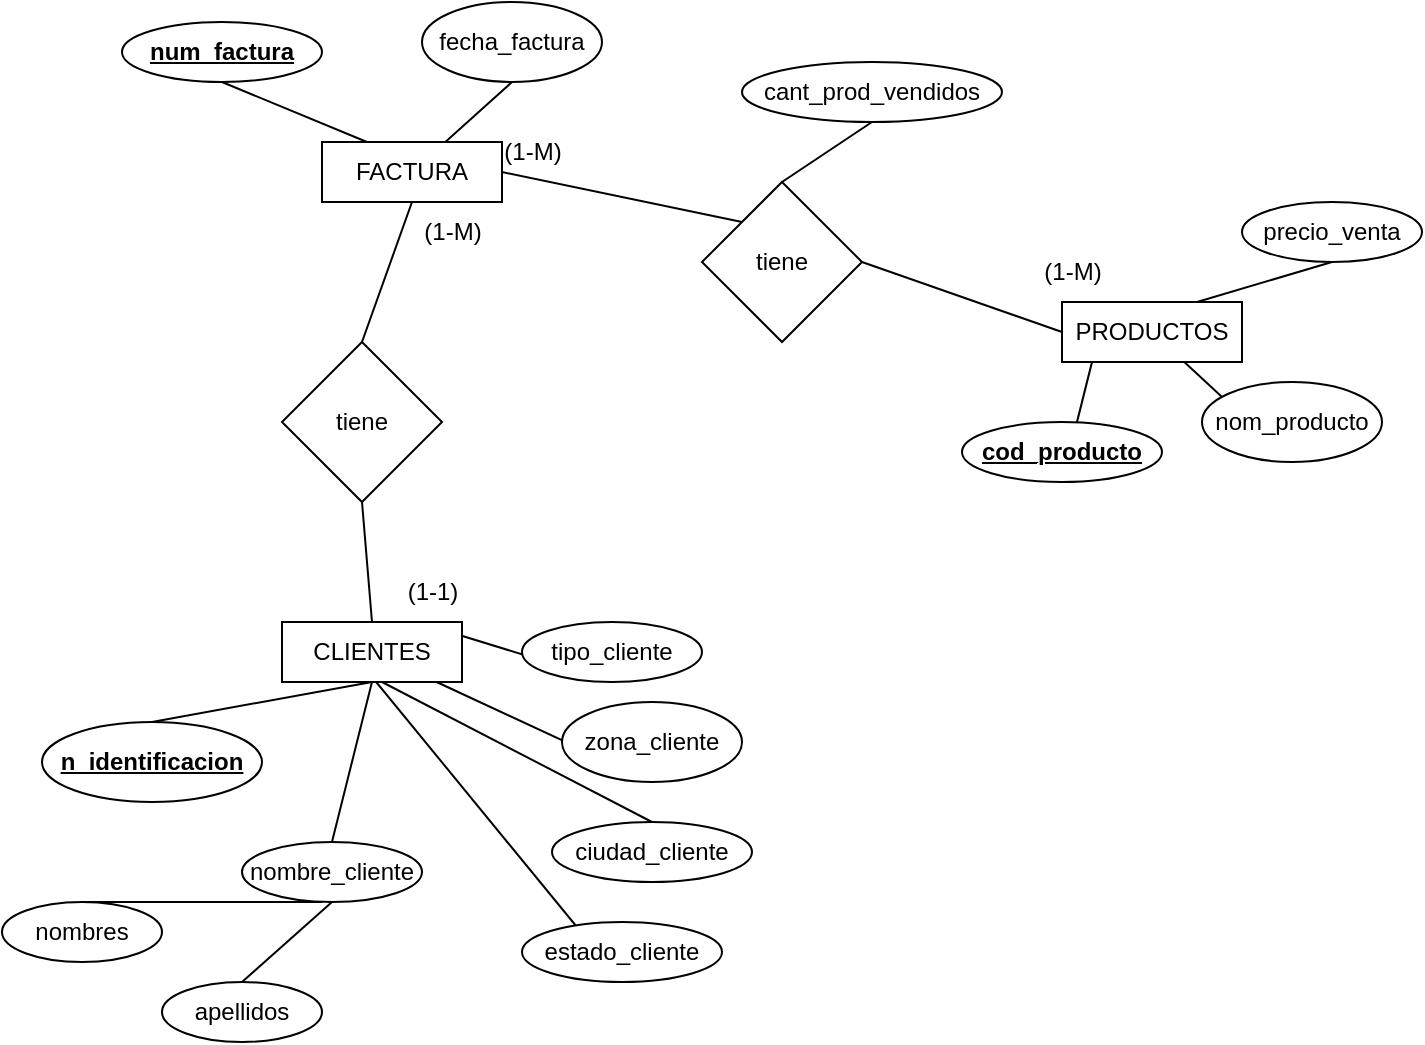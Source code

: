 <mxfile version="20.4.1" type="github" pages="2">
  <diagram id="UtNaahCvAxEFFnW9XZRR" name="Diagrama ER">
    <mxGraphModel dx="868" dy="482" grid="1" gridSize="10" guides="1" tooltips="1" connect="1" arrows="1" fold="1" page="1" pageScale="1" pageWidth="827" pageHeight="1169" math="0" shadow="0">
      <root>
        <mxCell id="0" />
        <mxCell id="1" parent="0" />
        <mxCell id="gGcTMoSV4CL3H9ExW-LD-4" style="rounded=0;orthogonalLoop=1;jettySize=auto;html=1;entryX=0.5;entryY=1;entryDx=0;entryDy=0;endArrow=none;endFill=0;" edge="1" parent="1" source="gGcTMoSV4CL3H9ExW-LD-1" target="gGcTMoSV4CL3H9ExW-LD-3">
          <mxGeometry relative="1" as="geometry" />
        </mxCell>
        <mxCell id="gGcTMoSV4CL3H9ExW-LD-5" style="edgeStyle=none;rounded=0;orthogonalLoop=1;jettySize=auto;html=1;exitX=0.25;exitY=0;exitDx=0;exitDy=0;entryX=0.5;entryY=1;entryDx=0;entryDy=0;endArrow=none;endFill=0;" edge="1" parent="1" source="gGcTMoSV4CL3H9ExW-LD-1" target="gGcTMoSV4CL3H9ExW-LD-2">
          <mxGeometry relative="1" as="geometry" />
        </mxCell>
        <mxCell id="gGcTMoSV4CL3H9ExW-LD-9" style="edgeStyle=none;rounded=0;orthogonalLoop=1;jettySize=auto;html=1;exitX=1;exitY=0.5;exitDx=0;exitDy=0;entryX=0;entryY=0;entryDx=0;entryDy=0;endArrow=none;endFill=0;" edge="1" parent="1" source="gGcTMoSV4CL3H9ExW-LD-1" target="gGcTMoSV4CL3H9ExW-LD-7">
          <mxGeometry relative="1" as="geometry" />
        </mxCell>
        <mxCell id="gGcTMoSV4CL3H9ExW-LD-1" value="FACTURA" style="rounded=0;whiteSpace=wrap;html=1;" vertex="1" parent="1">
          <mxGeometry x="170" y="110" width="90" height="30" as="geometry" />
        </mxCell>
        <mxCell id="gGcTMoSV4CL3H9ExW-LD-2" value="num_factura" style="ellipse;whiteSpace=wrap;html=1;fontStyle=5" vertex="1" parent="1">
          <mxGeometry x="70" y="50" width="100" height="30" as="geometry" />
        </mxCell>
        <mxCell id="gGcTMoSV4CL3H9ExW-LD-3" value="fecha_factura" style="ellipse;whiteSpace=wrap;html=1;" vertex="1" parent="1">
          <mxGeometry x="220" y="40" width="90" height="40" as="geometry" />
        </mxCell>
        <mxCell id="gGcTMoSV4CL3H9ExW-LD-8" style="edgeStyle=none;rounded=0;orthogonalLoop=1;jettySize=auto;html=1;exitX=0.5;exitY=0;exitDx=0;exitDy=0;entryX=0.5;entryY=1;entryDx=0;entryDy=0;endArrow=none;endFill=0;" edge="1" parent="1" source="gGcTMoSV4CL3H9ExW-LD-6" target="gGcTMoSV4CL3H9ExW-LD-1">
          <mxGeometry relative="1" as="geometry" />
        </mxCell>
        <mxCell id="gGcTMoSV4CL3H9ExW-LD-6" value="tiene" style="rhombus;whiteSpace=wrap;html=1;" vertex="1" parent="1">
          <mxGeometry x="150" y="210" width="80" height="80" as="geometry" />
        </mxCell>
        <mxCell id="gGcTMoSV4CL3H9ExW-LD-11" style="edgeStyle=none;rounded=0;orthogonalLoop=1;jettySize=auto;html=1;exitX=0.5;exitY=0;exitDx=0;exitDy=0;entryX=0.5;entryY=1;entryDx=0;entryDy=0;endArrow=none;endFill=0;" edge="1" parent="1" source="gGcTMoSV4CL3H9ExW-LD-7" target="gGcTMoSV4CL3H9ExW-LD-10">
          <mxGeometry relative="1" as="geometry" />
        </mxCell>
        <mxCell id="gGcTMoSV4CL3H9ExW-LD-19" style="edgeStyle=none;rounded=0;orthogonalLoop=1;jettySize=auto;html=1;exitX=1;exitY=0.5;exitDx=0;exitDy=0;entryX=0;entryY=0.5;entryDx=0;entryDy=0;endArrow=none;endFill=0;" edge="1" parent="1" source="gGcTMoSV4CL3H9ExW-LD-7" target="gGcTMoSV4CL3H9ExW-LD-14">
          <mxGeometry relative="1" as="geometry" />
        </mxCell>
        <mxCell id="gGcTMoSV4CL3H9ExW-LD-7" value="tiene" style="rhombus;whiteSpace=wrap;html=1;" vertex="1" parent="1">
          <mxGeometry x="360" y="130" width="80" height="80" as="geometry" />
        </mxCell>
        <mxCell id="gGcTMoSV4CL3H9ExW-LD-10" value="cant_prod_vendidos" style="ellipse;whiteSpace=wrap;html=1;" vertex="1" parent="1">
          <mxGeometry x="380" y="70" width="130" height="30" as="geometry" />
        </mxCell>
        <mxCell id="gGcTMoSV4CL3H9ExW-LD-12" style="rounded=0;orthogonalLoop=1;jettySize=auto;html=1;entryX=0.5;entryY=1;entryDx=0;entryDy=0;endArrow=none;endFill=0;" edge="1" parent="1" source="gGcTMoSV4CL3H9ExW-LD-14" target="gGcTMoSV4CL3H9ExW-LD-16">
          <mxGeometry relative="1" as="geometry" />
        </mxCell>
        <mxCell id="gGcTMoSV4CL3H9ExW-LD-13" style="edgeStyle=none;rounded=0;orthogonalLoop=1;jettySize=auto;html=1;exitX=0.25;exitY=0;exitDx=0;exitDy=0;entryX=0.5;entryY=1;entryDx=0;entryDy=0;endArrow=none;endFill=0;" edge="1" parent="1" source="gGcTMoSV4CL3H9ExW-LD-14" target="gGcTMoSV4CL3H9ExW-LD-15">
          <mxGeometry relative="1" as="geometry" />
        </mxCell>
        <mxCell id="gGcTMoSV4CL3H9ExW-LD-18" style="edgeStyle=none;rounded=0;orthogonalLoop=1;jettySize=auto;html=1;exitX=0.75;exitY=0;exitDx=0;exitDy=0;entryX=0.5;entryY=1;entryDx=0;entryDy=0;endArrow=none;endFill=0;" edge="1" parent="1" source="gGcTMoSV4CL3H9ExW-LD-14" target="gGcTMoSV4CL3H9ExW-LD-17">
          <mxGeometry relative="1" as="geometry" />
        </mxCell>
        <mxCell id="gGcTMoSV4CL3H9ExW-LD-14" value="PRODUCTOS" style="rounded=0;whiteSpace=wrap;html=1;" vertex="1" parent="1">
          <mxGeometry x="540" y="190" width="90" height="30" as="geometry" />
        </mxCell>
        <mxCell id="gGcTMoSV4CL3H9ExW-LD-15" value="cod_producto" style="ellipse;whiteSpace=wrap;html=1;fontStyle=5" vertex="1" parent="1">
          <mxGeometry x="490" y="250" width="100" height="30" as="geometry" />
        </mxCell>
        <mxCell id="gGcTMoSV4CL3H9ExW-LD-16" value="nom_producto" style="ellipse;whiteSpace=wrap;html=1;" vertex="1" parent="1">
          <mxGeometry x="610" y="230" width="90" height="40" as="geometry" />
        </mxCell>
        <mxCell id="gGcTMoSV4CL3H9ExW-LD-17" value="precio_venta" style="ellipse;whiteSpace=wrap;html=1;" vertex="1" parent="1">
          <mxGeometry x="630" y="140" width="90" height="30" as="geometry" />
        </mxCell>
        <mxCell id="gGcTMoSV4CL3H9ExW-LD-20" style="rounded=0;orthogonalLoop=1;jettySize=auto;html=1;entryX=0.5;entryY=1;entryDx=0;entryDy=0;endArrow=none;endFill=0;" edge="1" parent="1" source="gGcTMoSV4CL3H9ExW-LD-23" target="gGcTMoSV4CL3H9ExW-LD-25">
          <mxGeometry relative="1" as="geometry" />
        </mxCell>
        <mxCell id="gGcTMoSV4CL3H9ExW-LD-21" style="edgeStyle=none;rounded=0;orthogonalLoop=1;jettySize=auto;html=1;exitX=0.25;exitY=0;exitDx=0;exitDy=0;entryX=0.5;entryY=1;entryDx=0;entryDy=0;endArrow=none;endFill=0;" edge="1" parent="1" source="gGcTMoSV4CL3H9ExW-LD-23" target="gGcTMoSV4CL3H9ExW-LD-24">
          <mxGeometry relative="1" as="geometry" />
        </mxCell>
        <mxCell id="gGcTMoSV4CL3H9ExW-LD-22" style="edgeStyle=none;rounded=0;orthogonalLoop=1;jettySize=auto;html=1;exitX=0.75;exitY=0;exitDx=0;exitDy=0;entryX=0.5;entryY=1;entryDx=0;entryDy=0;endArrow=none;endFill=0;" edge="1" parent="1" source="gGcTMoSV4CL3H9ExW-LD-23" target="gGcTMoSV4CL3H9ExW-LD-26">
          <mxGeometry relative="1" as="geometry" />
        </mxCell>
        <mxCell id="gGcTMoSV4CL3H9ExW-LD-37" style="edgeStyle=none;rounded=0;orthogonalLoop=1;jettySize=auto;html=1;exitX=0.5;exitY=0;exitDx=0;exitDy=0;entryX=0.5;entryY=1;entryDx=0;entryDy=0;endArrow=none;endFill=0;" edge="1" parent="1" source="gGcTMoSV4CL3H9ExW-LD-23" target="gGcTMoSV4CL3H9ExW-LD-6">
          <mxGeometry relative="1" as="geometry" />
        </mxCell>
        <mxCell id="gGcTMoSV4CL3H9ExW-LD-23" value="CLIENTES" style="rounded=0;whiteSpace=wrap;html=1;" vertex="1" parent="1">
          <mxGeometry x="150" y="350" width="90" height="30" as="geometry" />
        </mxCell>
        <mxCell id="gGcTMoSV4CL3H9ExW-LD-24" value="estado_cliente" style="ellipse;whiteSpace=wrap;html=1;fontStyle=0" vertex="1" parent="1">
          <mxGeometry x="270" y="500" width="100" height="30" as="geometry" />
        </mxCell>
        <mxCell id="gGcTMoSV4CL3H9ExW-LD-25" value="zona_cliente" style="ellipse;whiteSpace=wrap;html=1;" vertex="1" parent="1">
          <mxGeometry x="290" y="390" width="90" height="40" as="geometry" />
        </mxCell>
        <mxCell id="gGcTMoSV4CL3H9ExW-LD-26" value="tipo_cliente" style="ellipse;whiteSpace=wrap;html=1;" vertex="1" parent="1">
          <mxGeometry x="270" y="350" width="90" height="30" as="geometry" />
        </mxCell>
        <mxCell id="gGcTMoSV4CL3H9ExW-LD-34" style="edgeStyle=none;rounded=0;orthogonalLoop=1;jettySize=auto;html=1;exitX=0.5;exitY=0;exitDx=0;exitDy=0;endArrow=none;endFill=0;" edge="1" parent="1" source="gGcTMoSV4CL3H9ExW-LD-27">
          <mxGeometry relative="1" as="geometry">
            <mxPoint x="200" y="380" as="targetPoint" />
          </mxGeometry>
        </mxCell>
        <mxCell id="gGcTMoSV4CL3H9ExW-LD-27" value="ciudad_cliente" style="ellipse;whiteSpace=wrap;html=1;" vertex="1" parent="1">
          <mxGeometry x="285" y="450" width="100" height="30" as="geometry" />
        </mxCell>
        <mxCell id="gGcTMoSV4CL3H9ExW-LD-33" style="edgeStyle=none;rounded=0;orthogonalLoop=1;jettySize=auto;html=1;exitX=0.5;exitY=0;exitDx=0;exitDy=0;entryX=0.5;entryY=1;entryDx=0;entryDy=0;endArrow=none;endFill=0;" edge="1" parent="1" source="gGcTMoSV4CL3H9ExW-LD-28" target="gGcTMoSV4CL3H9ExW-LD-23">
          <mxGeometry relative="1" as="geometry" />
        </mxCell>
        <mxCell id="gGcTMoSV4CL3H9ExW-LD-28" value="n_identificacion" style="ellipse;whiteSpace=wrap;html=1;fontStyle=5" vertex="1" parent="1">
          <mxGeometry x="30" y="400" width="110" height="40" as="geometry" />
        </mxCell>
        <mxCell id="gGcTMoSV4CL3H9ExW-LD-32" style="edgeStyle=none;rounded=0;orthogonalLoop=1;jettySize=auto;html=1;exitX=0.5;exitY=0;exitDx=0;exitDy=0;entryX=0.5;entryY=1;entryDx=0;entryDy=0;endArrow=none;endFill=0;" edge="1" parent="1" source="gGcTMoSV4CL3H9ExW-LD-29" target="gGcTMoSV4CL3H9ExW-LD-23">
          <mxGeometry relative="1" as="geometry" />
        </mxCell>
        <mxCell id="gGcTMoSV4CL3H9ExW-LD-29" value="nombre_cliente" style="ellipse;whiteSpace=wrap;html=1;" vertex="1" parent="1">
          <mxGeometry x="130" y="460" width="90" height="30" as="geometry" />
        </mxCell>
        <mxCell id="gGcTMoSV4CL3H9ExW-LD-36" style="edgeStyle=none;rounded=0;orthogonalLoop=1;jettySize=auto;html=1;exitX=0.5;exitY=0;exitDx=0;exitDy=0;endArrow=none;endFill=0;" edge="1" parent="1" source="gGcTMoSV4CL3H9ExW-LD-30">
          <mxGeometry relative="1" as="geometry">
            <mxPoint x="170" y="490" as="targetPoint" />
          </mxGeometry>
        </mxCell>
        <mxCell id="gGcTMoSV4CL3H9ExW-LD-30" value="nombres" style="ellipse;whiteSpace=wrap;html=1;" vertex="1" parent="1">
          <mxGeometry x="10" y="490" width="80" height="30" as="geometry" />
        </mxCell>
        <mxCell id="gGcTMoSV4CL3H9ExW-LD-35" style="edgeStyle=none;rounded=0;orthogonalLoop=1;jettySize=auto;html=1;exitX=0.5;exitY=0;exitDx=0;exitDy=0;entryX=0.5;entryY=1;entryDx=0;entryDy=0;endArrow=none;endFill=0;" edge="1" parent="1" source="gGcTMoSV4CL3H9ExW-LD-31" target="gGcTMoSV4CL3H9ExW-LD-29">
          <mxGeometry relative="1" as="geometry" />
        </mxCell>
        <mxCell id="gGcTMoSV4CL3H9ExW-LD-31" value="apellidos" style="ellipse;whiteSpace=wrap;html=1;" vertex="1" parent="1">
          <mxGeometry x="90" y="530" width="80" height="30" as="geometry" />
        </mxCell>
        <mxCell id="gGcTMoSV4CL3H9ExW-LD-38" value="(1-M)" style="text;html=1;resizable=0;autosize=1;align=center;verticalAlign=middle;points=[];fillColor=none;strokeColor=none;rounded=0;" vertex="1" parent="1">
          <mxGeometry x="250" y="100" width="50" height="30" as="geometry" />
        </mxCell>
        <mxCell id="gGcTMoSV4CL3H9ExW-LD-40" value="(1-M)" style="text;html=1;resizable=0;autosize=1;align=center;verticalAlign=middle;points=[];fillColor=none;strokeColor=none;rounded=0;" vertex="1" parent="1">
          <mxGeometry x="520" y="160" width="50" height="30" as="geometry" />
        </mxCell>
        <mxCell id="gGcTMoSV4CL3H9ExW-LD-41" value="(1-1)" style="text;html=1;resizable=0;autosize=1;align=center;verticalAlign=middle;points=[];fillColor=none;strokeColor=none;rounded=0;" vertex="1" parent="1">
          <mxGeometry x="200" y="320" width="50" height="30" as="geometry" />
        </mxCell>
        <mxCell id="gGcTMoSV4CL3H9ExW-LD-42" value="(1-M)" style="text;html=1;resizable=0;autosize=1;align=center;verticalAlign=middle;points=[];fillColor=none;strokeColor=none;rounded=0;" vertex="1" parent="1">
          <mxGeometry x="210" y="140" width="50" height="30" as="geometry" />
        </mxCell>
      </root>
    </mxGraphModel>
  </diagram>
  <diagram id="KdlHQMvZgO-r74V0IB1x" name="Modelo Relacional">
    <mxGraphModel dx="868" dy="482" grid="1" gridSize="10" guides="1" tooltips="1" connect="1" arrows="1" fold="1" page="1" pageScale="1" pageWidth="827" pageHeight="1169" math="0" shadow="0">
      <root>
        <mxCell id="0" />
        <mxCell id="1" parent="0" />
        <mxCell id="KxTuKRFXTWGT3nUYr7yF-1" value="CLIENTES" style="shape=table;startSize=30;container=1;collapsible=1;childLayout=tableLayout;fixedRows=1;rowLines=0;fontStyle=1;align=center;resizeLast=1;" vertex="1" parent="1">
          <mxGeometry x="334" y="80" width="160" height="240" as="geometry" />
        </mxCell>
        <mxCell id="KxTuKRFXTWGT3nUYr7yF-2" value="" style="shape=tableRow;horizontal=0;startSize=0;swimlaneHead=0;swimlaneBody=0;fillColor=none;collapsible=0;dropTarget=0;points=[[0,0.5],[1,0.5]];portConstraint=eastwest;top=0;left=0;right=0;bottom=1;" vertex="1" parent="KxTuKRFXTWGT3nUYr7yF-1">
          <mxGeometry y="30" width="160" height="30" as="geometry" />
        </mxCell>
        <mxCell id="KxTuKRFXTWGT3nUYr7yF-3" value="PK" style="shape=partialRectangle;connectable=0;fillColor=none;top=0;left=0;bottom=0;right=0;fontStyle=1;overflow=hidden;" vertex="1" parent="KxTuKRFXTWGT3nUYr7yF-2">
          <mxGeometry width="30" height="30" as="geometry">
            <mxRectangle width="30" height="30" as="alternateBounds" />
          </mxGeometry>
        </mxCell>
        <mxCell id="KxTuKRFXTWGT3nUYr7yF-4" value="n_identificacion" style="shape=partialRectangle;connectable=0;fillColor=none;top=0;left=0;bottom=0;right=0;align=left;spacingLeft=6;fontStyle=5;overflow=hidden;" vertex="1" parent="KxTuKRFXTWGT3nUYr7yF-2">
          <mxGeometry x="30" width="130" height="30" as="geometry">
            <mxRectangle width="130" height="30" as="alternateBounds" />
          </mxGeometry>
        </mxCell>
        <mxCell id="KxTuKRFXTWGT3nUYr7yF-5" value="" style="shape=tableRow;horizontal=0;startSize=0;swimlaneHead=0;swimlaneBody=0;fillColor=none;collapsible=0;dropTarget=0;points=[[0,0.5],[1,0.5]];portConstraint=eastwest;top=0;left=0;right=0;bottom=0;" vertex="1" parent="KxTuKRFXTWGT3nUYr7yF-1">
          <mxGeometry y="60" width="160" height="30" as="geometry" />
        </mxCell>
        <mxCell id="KxTuKRFXTWGT3nUYr7yF-6" value="" style="shape=partialRectangle;connectable=0;fillColor=none;top=0;left=0;bottom=0;right=0;editable=1;overflow=hidden;" vertex="1" parent="KxTuKRFXTWGT3nUYr7yF-5">
          <mxGeometry width="30" height="30" as="geometry">
            <mxRectangle width="30" height="30" as="alternateBounds" />
          </mxGeometry>
        </mxCell>
        <mxCell id="KxTuKRFXTWGT3nUYr7yF-7" value="nombre" style="shape=partialRectangle;connectable=0;fillColor=none;top=0;left=0;bottom=0;right=0;align=left;spacingLeft=6;overflow=hidden;" vertex="1" parent="KxTuKRFXTWGT3nUYr7yF-5">
          <mxGeometry x="30" width="130" height="30" as="geometry">
            <mxRectangle width="130" height="30" as="alternateBounds" />
          </mxGeometry>
        </mxCell>
        <mxCell id="KxTuKRFXTWGT3nUYr7yF-8" value="" style="shape=tableRow;horizontal=0;startSize=0;swimlaneHead=0;swimlaneBody=0;fillColor=none;collapsible=0;dropTarget=0;points=[[0,0.5],[1,0.5]];portConstraint=eastwest;top=0;left=0;right=0;bottom=0;" vertex="1" parent="KxTuKRFXTWGT3nUYr7yF-1">
          <mxGeometry y="90" width="160" height="30" as="geometry" />
        </mxCell>
        <mxCell id="KxTuKRFXTWGT3nUYr7yF-9" value="" style="shape=partialRectangle;connectable=0;fillColor=none;top=0;left=0;bottom=0;right=0;editable=1;overflow=hidden;" vertex="1" parent="KxTuKRFXTWGT3nUYr7yF-8">
          <mxGeometry width="30" height="30" as="geometry">
            <mxRectangle width="30" height="30" as="alternateBounds" />
          </mxGeometry>
        </mxCell>
        <mxCell id="KxTuKRFXTWGT3nUYr7yF-10" value="apellido" style="shape=partialRectangle;connectable=0;fillColor=none;top=0;left=0;bottom=0;right=0;align=left;spacingLeft=6;overflow=hidden;" vertex="1" parent="KxTuKRFXTWGT3nUYr7yF-8">
          <mxGeometry x="30" width="130" height="30" as="geometry">
            <mxRectangle width="130" height="30" as="alternateBounds" />
          </mxGeometry>
        </mxCell>
        <mxCell id="ubylUiB9OkTtoUIC6yUz-17" value="" style="shape=tableRow;horizontal=0;startSize=0;swimlaneHead=0;swimlaneBody=0;fillColor=none;collapsible=0;dropTarget=0;points=[[0,0.5],[1,0.5]];portConstraint=eastwest;top=0;left=0;right=0;bottom=0;" vertex="1" parent="KxTuKRFXTWGT3nUYr7yF-1">
          <mxGeometry y="120" width="160" height="30" as="geometry" />
        </mxCell>
        <mxCell id="ubylUiB9OkTtoUIC6yUz-18" value="FK" style="shape=partialRectangle;connectable=0;fillColor=none;top=0;left=0;bottom=0;right=0;editable=1;overflow=hidden;" vertex="1" parent="ubylUiB9OkTtoUIC6yUz-17">
          <mxGeometry width="30" height="30" as="geometry">
            <mxRectangle width="30" height="30" as="alternateBounds" />
          </mxGeometry>
        </mxCell>
        <mxCell id="ubylUiB9OkTtoUIC6yUz-19" value="id_tipo" style="shape=partialRectangle;connectable=0;fillColor=none;top=0;left=0;bottom=0;right=0;align=left;spacingLeft=6;overflow=hidden;" vertex="1" parent="ubylUiB9OkTtoUIC6yUz-17">
          <mxGeometry x="30" width="130" height="30" as="geometry">
            <mxRectangle width="130" height="30" as="alternateBounds" />
          </mxGeometry>
        </mxCell>
        <mxCell id="ubylUiB9OkTtoUIC6yUz-20" value="" style="shape=tableRow;horizontal=0;startSize=0;swimlaneHead=0;swimlaneBody=0;fillColor=none;collapsible=0;dropTarget=0;points=[[0,0.5],[1,0.5]];portConstraint=eastwest;top=0;left=0;right=0;bottom=0;" vertex="1" parent="KxTuKRFXTWGT3nUYr7yF-1">
          <mxGeometry y="150" width="160" height="30" as="geometry" />
        </mxCell>
        <mxCell id="ubylUiB9OkTtoUIC6yUz-21" value="FK" style="shape=partialRectangle;connectable=0;fillColor=none;top=0;left=0;bottom=0;right=0;editable=1;overflow=hidden;" vertex="1" parent="ubylUiB9OkTtoUIC6yUz-20">
          <mxGeometry width="30" height="30" as="geometry">
            <mxRectangle width="30" height="30" as="alternateBounds" />
          </mxGeometry>
        </mxCell>
        <mxCell id="ubylUiB9OkTtoUIC6yUz-22" value="id_zona" style="shape=partialRectangle;connectable=0;fillColor=none;top=0;left=0;bottom=0;right=0;align=left;spacingLeft=6;overflow=hidden;" vertex="1" parent="ubylUiB9OkTtoUIC6yUz-20">
          <mxGeometry x="30" width="130" height="30" as="geometry">
            <mxRectangle width="130" height="30" as="alternateBounds" />
          </mxGeometry>
        </mxCell>
        <mxCell id="ubylUiB9OkTtoUIC6yUz-23" value="" style="shape=tableRow;horizontal=0;startSize=0;swimlaneHead=0;swimlaneBody=0;fillColor=none;collapsible=0;dropTarget=0;points=[[0,0.5],[1,0.5]];portConstraint=eastwest;top=0;left=0;right=0;bottom=0;" vertex="1" parent="KxTuKRFXTWGT3nUYr7yF-1">
          <mxGeometry y="180" width="160" height="30" as="geometry" />
        </mxCell>
        <mxCell id="ubylUiB9OkTtoUIC6yUz-24" value="FK" style="shape=partialRectangle;connectable=0;fillColor=none;top=0;left=0;bottom=0;right=0;editable=1;overflow=hidden;" vertex="1" parent="ubylUiB9OkTtoUIC6yUz-23">
          <mxGeometry width="30" height="30" as="geometry">
            <mxRectangle width="30" height="30" as="alternateBounds" />
          </mxGeometry>
        </mxCell>
        <mxCell id="ubylUiB9OkTtoUIC6yUz-25" value="id_estado" style="shape=partialRectangle;connectable=0;fillColor=none;top=0;left=0;bottom=0;right=0;align=left;spacingLeft=6;overflow=hidden;" vertex="1" parent="ubylUiB9OkTtoUIC6yUz-23">
          <mxGeometry x="30" width="130" height="30" as="geometry">
            <mxRectangle width="130" height="30" as="alternateBounds" />
          </mxGeometry>
        </mxCell>
        <mxCell id="ubylUiB9OkTtoUIC6yUz-26" value="" style="shape=tableRow;horizontal=0;startSize=0;swimlaneHead=0;swimlaneBody=0;fillColor=none;collapsible=0;dropTarget=0;points=[[0,0.5],[1,0.5]];portConstraint=eastwest;top=0;left=0;right=0;bottom=0;" vertex="1" parent="KxTuKRFXTWGT3nUYr7yF-1">
          <mxGeometry y="210" width="160" height="30" as="geometry" />
        </mxCell>
        <mxCell id="ubylUiB9OkTtoUIC6yUz-27" value="FK" style="shape=partialRectangle;connectable=0;fillColor=none;top=0;left=0;bottom=0;right=0;editable=1;overflow=hidden;" vertex="1" parent="ubylUiB9OkTtoUIC6yUz-26">
          <mxGeometry width="30" height="30" as="geometry">
            <mxRectangle width="30" height="30" as="alternateBounds" />
          </mxGeometry>
        </mxCell>
        <mxCell id="ubylUiB9OkTtoUIC6yUz-28" value="id_ciudad" style="shape=partialRectangle;connectable=0;fillColor=none;top=0;left=0;bottom=0;right=0;align=left;spacingLeft=6;overflow=hidden;" vertex="1" parent="ubylUiB9OkTtoUIC6yUz-26">
          <mxGeometry x="30" width="130" height="30" as="geometry">
            <mxRectangle width="130" height="30" as="alternateBounds" />
          </mxGeometry>
        </mxCell>
        <mxCell id="0w3g92AKlbbo6vJf_Ugj-1" value="TIPO_CLIENTE" style="shape=table;startSize=30;container=1;collapsible=1;childLayout=tableLayout;fixedRows=1;rowLines=0;fontStyle=1;align=center;resizeLast=1;" vertex="1" parent="1">
          <mxGeometry x="40" y="50" width="160" height="90" as="geometry" />
        </mxCell>
        <mxCell id="0w3g92AKlbbo6vJf_Ugj-2" value="" style="shape=tableRow;horizontal=0;startSize=0;swimlaneHead=0;swimlaneBody=0;fillColor=none;collapsible=0;dropTarget=0;points=[[0,0.5],[1,0.5]];portConstraint=eastwest;top=0;left=0;right=0;bottom=1;" vertex="1" parent="0w3g92AKlbbo6vJf_Ugj-1">
          <mxGeometry y="30" width="160" height="30" as="geometry" />
        </mxCell>
        <mxCell id="0w3g92AKlbbo6vJf_Ugj-3" value="PK" style="shape=partialRectangle;connectable=0;fillColor=none;top=0;left=0;bottom=0;right=0;fontStyle=1;overflow=hidden;" vertex="1" parent="0w3g92AKlbbo6vJf_Ugj-2">
          <mxGeometry width="30" height="30" as="geometry">
            <mxRectangle width="30" height="30" as="alternateBounds" />
          </mxGeometry>
        </mxCell>
        <mxCell id="0w3g92AKlbbo6vJf_Ugj-4" value="id_tipo" style="shape=partialRectangle;connectable=0;fillColor=none;top=0;left=0;bottom=0;right=0;align=left;spacingLeft=6;fontStyle=5;overflow=hidden;" vertex="1" parent="0w3g92AKlbbo6vJf_Ugj-2">
          <mxGeometry x="30" width="130" height="30" as="geometry">
            <mxRectangle width="130" height="30" as="alternateBounds" />
          </mxGeometry>
        </mxCell>
        <mxCell id="0w3g92AKlbbo6vJf_Ugj-5" value="" style="shape=tableRow;horizontal=0;startSize=0;swimlaneHead=0;swimlaneBody=0;fillColor=none;collapsible=0;dropTarget=0;points=[[0,0.5],[1,0.5]];portConstraint=eastwest;top=0;left=0;right=0;bottom=0;" vertex="1" parent="0w3g92AKlbbo6vJf_Ugj-1">
          <mxGeometry y="60" width="160" height="30" as="geometry" />
        </mxCell>
        <mxCell id="0w3g92AKlbbo6vJf_Ugj-6" value="" style="shape=partialRectangle;connectable=0;fillColor=none;top=0;left=0;bottom=0;right=0;editable=1;overflow=hidden;" vertex="1" parent="0w3g92AKlbbo6vJf_Ugj-5">
          <mxGeometry width="30" height="30" as="geometry">
            <mxRectangle width="30" height="30" as="alternateBounds" />
          </mxGeometry>
        </mxCell>
        <mxCell id="0w3g92AKlbbo6vJf_Ugj-7" value="tipo" style="shape=partialRectangle;connectable=0;fillColor=none;top=0;left=0;bottom=0;right=0;align=left;spacingLeft=6;overflow=hidden;" vertex="1" parent="0w3g92AKlbbo6vJf_Ugj-5">
          <mxGeometry x="30" width="130" height="30" as="geometry">
            <mxRectangle width="130" height="30" as="alternateBounds" />
          </mxGeometry>
        </mxCell>
        <mxCell id="0w3g92AKlbbo6vJf_Ugj-14" value="ZONA_CLIENTE" style="shape=table;startSize=30;container=1;collapsible=1;childLayout=tableLayout;fixedRows=1;rowLines=0;fontStyle=1;align=center;resizeLast=1;" vertex="1" parent="1">
          <mxGeometry x="40" y="155" width="160" height="90" as="geometry" />
        </mxCell>
        <mxCell id="0w3g92AKlbbo6vJf_Ugj-15" value="" style="shape=tableRow;horizontal=0;startSize=0;swimlaneHead=0;swimlaneBody=0;fillColor=none;collapsible=0;dropTarget=0;points=[[0,0.5],[1,0.5]];portConstraint=eastwest;top=0;left=0;right=0;bottom=1;" vertex="1" parent="0w3g92AKlbbo6vJf_Ugj-14">
          <mxGeometry y="30" width="160" height="30" as="geometry" />
        </mxCell>
        <mxCell id="0w3g92AKlbbo6vJf_Ugj-16" value="PK" style="shape=partialRectangle;connectable=0;fillColor=none;top=0;left=0;bottom=0;right=0;fontStyle=1;overflow=hidden;" vertex="1" parent="0w3g92AKlbbo6vJf_Ugj-15">
          <mxGeometry width="30" height="30" as="geometry">
            <mxRectangle width="30" height="30" as="alternateBounds" />
          </mxGeometry>
        </mxCell>
        <mxCell id="0w3g92AKlbbo6vJf_Ugj-17" value="id_zona" style="shape=partialRectangle;connectable=0;fillColor=none;top=0;left=0;bottom=0;right=0;align=left;spacingLeft=6;fontStyle=5;overflow=hidden;" vertex="1" parent="0w3g92AKlbbo6vJf_Ugj-15">
          <mxGeometry x="30" width="130" height="30" as="geometry">
            <mxRectangle width="130" height="30" as="alternateBounds" />
          </mxGeometry>
        </mxCell>
        <mxCell id="0w3g92AKlbbo6vJf_Ugj-18" value="" style="shape=tableRow;horizontal=0;startSize=0;swimlaneHead=0;swimlaneBody=0;fillColor=none;collapsible=0;dropTarget=0;points=[[0,0.5],[1,0.5]];portConstraint=eastwest;top=0;left=0;right=0;bottom=0;" vertex="1" parent="0w3g92AKlbbo6vJf_Ugj-14">
          <mxGeometry y="60" width="160" height="30" as="geometry" />
        </mxCell>
        <mxCell id="0w3g92AKlbbo6vJf_Ugj-19" value="" style="shape=partialRectangle;connectable=0;fillColor=none;top=0;left=0;bottom=0;right=0;editable=1;overflow=hidden;" vertex="1" parent="0w3g92AKlbbo6vJf_Ugj-18">
          <mxGeometry width="30" height="30" as="geometry">
            <mxRectangle width="30" height="30" as="alternateBounds" />
          </mxGeometry>
        </mxCell>
        <mxCell id="0w3g92AKlbbo6vJf_Ugj-20" value="zona" style="shape=partialRectangle;connectable=0;fillColor=none;top=0;left=0;bottom=0;right=0;align=left;spacingLeft=6;overflow=hidden;" vertex="1" parent="0w3g92AKlbbo6vJf_Ugj-18">
          <mxGeometry x="30" width="130" height="30" as="geometry">
            <mxRectangle width="130" height="30" as="alternateBounds" />
          </mxGeometry>
        </mxCell>
        <mxCell id="ubylUiB9OkTtoUIC6yUz-1" value="ESTADO_CLIENTE" style="shape=table;startSize=30;container=1;collapsible=1;childLayout=tableLayout;fixedRows=1;rowLines=0;fontStyle=1;align=center;resizeLast=1;" vertex="1" parent="1">
          <mxGeometry x="40" y="260" width="160" height="90" as="geometry" />
        </mxCell>
        <mxCell id="ubylUiB9OkTtoUIC6yUz-2" value="" style="shape=tableRow;horizontal=0;startSize=0;swimlaneHead=0;swimlaneBody=0;fillColor=none;collapsible=0;dropTarget=0;points=[[0,0.5],[1,0.5]];portConstraint=eastwest;top=0;left=0;right=0;bottom=1;" vertex="1" parent="ubylUiB9OkTtoUIC6yUz-1">
          <mxGeometry y="30" width="160" height="30" as="geometry" />
        </mxCell>
        <mxCell id="ubylUiB9OkTtoUIC6yUz-3" value="PK" style="shape=partialRectangle;connectable=0;fillColor=none;top=0;left=0;bottom=0;right=0;fontStyle=1;overflow=hidden;" vertex="1" parent="ubylUiB9OkTtoUIC6yUz-2">
          <mxGeometry width="30" height="30" as="geometry">
            <mxRectangle width="30" height="30" as="alternateBounds" />
          </mxGeometry>
        </mxCell>
        <mxCell id="ubylUiB9OkTtoUIC6yUz-4" value="id_estado" style="shape=partialRectangle;connectable=0;fillColor=none;top=0;left=0;bottom=0;right=0;align=left;spacingLeft=6;fontStyle=5;overflow=hidden;" vertex="1" parent="ubylUiB9OkTtoUIC6yUz-2">
          <mxGeometry x="30" width="130" height="30" as="geometry">
            <mxRectangle width="130" height="30" as="alternateBounds" />
          </mxGeometry>
        </mxCell>
        <mxCell id="ubylUiB9OkTtoUIC6yUz-5" value="" style="shape=tableRow;horizontal=0;startSize=0;swimlaneHead=0;swimlaneBody=0;fillColor=none;collapsible=0;dropTarget=0;points=[[0,0.5],[1,0.5]];portConstraint=eastwest;top=0;left=0;right=0;bottom=0;" vertex="1" parent="ubylUiB9OkTtoUIC6yUz-1">
          <mxGeometry y="60" width="160" height="30" as="geometry" />
        </mxCell>
        <mxCell id="ubylUiB9OkTtoUIC6yUz-6" value="" style="shape=partialRectangle;connectable=0;fillColor=none;top=0;left=0;bottom=0;right=0;editable=1;overflow=hidden;" vertex="1" parent="ubylUiB9OkTtoUIC6yUz-5">
          <mxGeometry width="30" height="30" as="geometry">
            <mxRectangle width="30" height="30" as="alternateBounds" />
          </mxGeometry>
        </mxCell>
        <mxCell id="ubylUiB9OkTtoUIC6yUz-7" value="estado" style="shape=partialRectangle;connectable=0;fillColor=none;top=0;left=0;bottom=0;right=0;align=left;spacingLeft=6;overflow=hidden;" vertex="1" parent="ubylUiB9OkTtoUIC6yUz-5">
          <mxGeometry x="30" width="130" height="30" as="geometry">
            <mxRectangle width="130" height="30" as="alternateBounds" />
          </mxGeometry>
        </mxCell>
        <mxCell id="ubylUiB9OkTtoUIC6yUz-8" value="CIUDAD_CLIENTE" style="shape=table;startSize=30;container=1;collapsible=1;childLayout=tableLayout;fixedRows=1;rowLines=0;fontStyle=1;align=center;resizeLast=1;" vertex="1" parent="1">
          <mxGeometry x="40" y="360" width="160" height="90" as="geometry" />
        </mxCell>
        <mxCell id="ubylUiB9OkTtoUIC6yUz-9" value="" style="shape=tableRow;horizontal=0;startSize=0;swimlaneHead=0;swimlaneBody=0;fillColor=none;collapsible=0;dropTarget=0;points=[[0,0.5],[1,0.5]];portConstraint=eastwest;top=0;left=0;right=0;bottom=1;" vertex="1" parent="ubylUiB9OkTtoUIC6yUz-8">
          <mxGeometry y="30" width="160" height="30" as="geometry" />
        </mxCell>
        <mxCell id="ubylUiB9OkTtoUIC6yUz-10" value="PK" style="shape=partialRectangle;connectable=0;fillColor=none;top=0;left=0;bottom=0;right=0;fontStyle=1;overflow=hidden;" vertex="1" parent="ubylUiB9OkTtoUIC6yUz-9">
          <mxGeometry width="30" height="30" as="geometry">
            <mxRectangle width="30" height="30" as="alternateBounds" />
          </mxGeometry>
        </mxCell>
        <mxCell id="ubylUiB9OkTtoUIC6yUz-11" value="id_ciudad" style="shape=partialRectangle;connectable=0;fillColor=none;top=0;left=0;bottom=0;right=0;align=left;spacingLeft=6;fontStyle=5;overflow=hidden;" vertex="1" parent="ubylUiB9OkTtoUIC6yUz-9">
          <mxGeometry x="30" width="130" height="30" as="geometry">
            <mxRectangle width="130" height="30" as="alternateBounds" />
          </mxGeometry>
        </mxCell>
        <mxCell id="ubylUiB9OkTtoUIC6yUz-12" value="" style="shape=tableRow;horizontal=0;startSize=0;swimlaneHead=0;swimlaneBody=0;fillColor=none;collapsible=0;dropTarget=0;points=[[0,0.5],[1,0.5]];portConstraint=eastwest;top=0;left=0;right=0;bottom=0;" vertex="1" parent="ubylUiB9OkTtoUIC6yUz-8">
          <mxGeometry y="60" width="160" height="30" as="geometry" />
        </mxCell>
        <mxCell id="ubylUiB9OkTtoUIC6yUz-13" value="" style="shape=partialRectangle;connectable=0;fillColor=none;top=0;left=0;bottom=0;right=0;editable=1;overflow=hidden;" vertex="1" parent="ubylUiB9OkTtoUIC6yUz-12">
          <mxGeometry width="30" height="30" as="geometry">
            <mxRectangle width="30" height="30" as="alternateBounds" />
          </mxGeometry>
        </mxCell>
        <mxCell id="ubylUiB9OkTtoUIC6yUz-14" value="ciudad" style="shape=partialRectangle;connectable=0;fillColor=none;top=0;left=0;bottom=0;right=0;align=left;spacingLeft=6;overflow=hidden;" vertex="1" parent="ubylUiB9OkTtoUIC6yUz-12">
          <mxGeometry x="30" width="130" height="30" as="geometry">
            <mxRectangle width="130" height="30" as="alternateBounds" />
          </mxGeometry>
        </mxCell>
        <mxCell id="ubylUiB9OkTtoUIC6yUz-29" style="edgeStyle=orthogonalEdgeStyle;rounded=0;orthogonalLoop=1;jettySize=auto;html=1;exitX=1;exitY=0.5;exitDx=0;exitDy=0;entryX=0;entryY=0.5;entryDx=0;entryDy=0;endArrow=ERoneToMany;endFill=0;startArrow=ERone;startFill=0;" edge="1" parent="1" source="0w3g92AKlbbo6vJf_Ugj-2" target="ubylUiB9OkTtoUIC6yUz-17">
          <mxGeometry relative="1" as="geometry">
            <Array as="points">
              <mxPoint x="300" y="95" />
              <mxPoint x="300" y="215" />
            </Array>
          </mxGeometry>
        </mxCell>
        <mxCell id="ubylUiB9OkTtoUIC6yUz-30" style="edgeStyle=orthogonalEdgeStyle;rounded=0;orthogonalLoop=1;jettySize=auto;html=1;exitX=1;exitY=0.5;exitDx=0;exitDy=0;entryX=0;entryY=0.5;entryDx=0;entryDy=0;startArrow=ERone;startFill=0;endArrow=ERoneToMany;endFill=0;" edge="1" parent="1" source="0w3g92AKlbbo6vJf_Ugj-15" target="ubylUiB9OkTtoUIC6yUz-20">
          <mxGeometry relative="1" as="geometry" />
        </mxCell>
        <mxCell id="ubylUiB9OkTtoUIC6yUz-31" style="edgeStyle=orthogonalEdgeStyle;rounded=0;orthogonalLoop=1;jettySize=auto;html=1;exitX=1;exitY=0.5;exitDx=0;exitDy=0;entryX=0;entryY=0.5;entryDx=0;entryDy=0;startArrow=ERone;startFill=0;endArrow=ERoneToMany;endFill=0;" edge="1" parent="1" source="ubylUiB9OkTtoUIC6yUz-2" target="ubylUiB9OkTtoUIC6yUz-23">
          <mxGeometry relative="1" as="geometry" />
        </mxCell>
        <mxCell id="ubylUiB9OkTtoUIC6yUz-32" style="edgeStyle=orthogonalEdgeStyle;rounded=0;orthogonalLoop=1;jettySize=auto;html=1;exitX=1;exitY=0.5;exitDx=0;exitDy=0;entryX=0;entryY=0.5;entryDx=0;entryDy=0;startArrow=ERone;startFill=0;endArrow=ERoneToMany;endFill=0;" edge="1" parent="1" source="ubylUiB9OkTtoUIC6yUz-9" target="ubylUiB9OkTtoUIC6yUz-26">
          <mxGeometry relative="1" as="geometry">
            <Array as="points">
              <mxPoint x="290" y="405" />
              <mxPoint x="290" y="305" />
            </Array>
          </mxGeometry>
        </mxCell>
      </root>
    </mxGraphModel>
  </diagram>
</mxfile>
